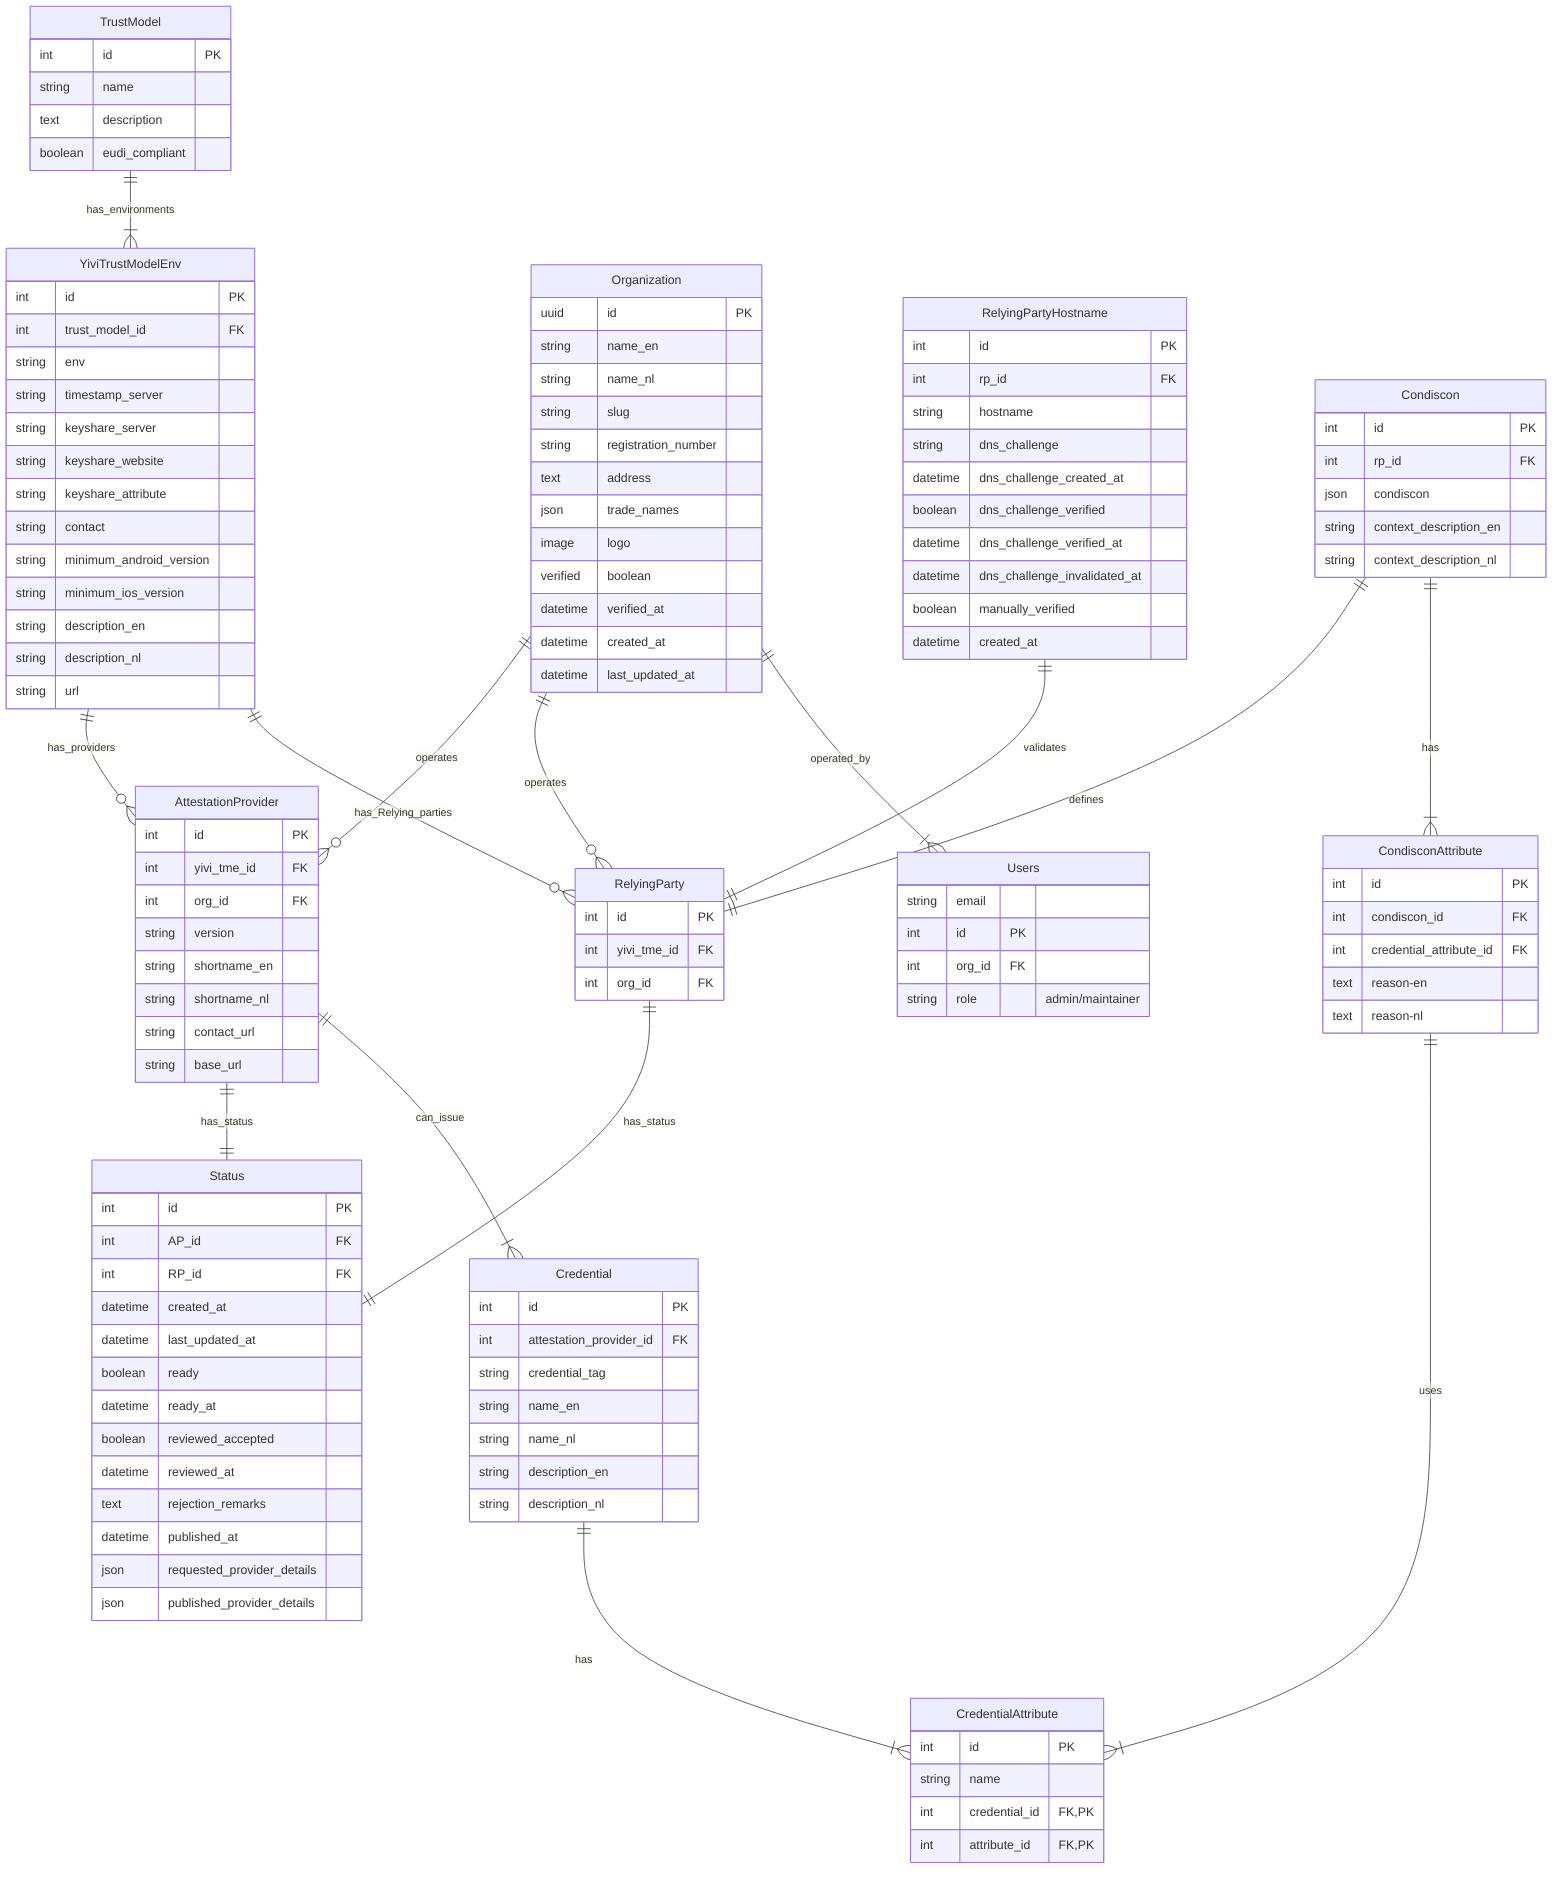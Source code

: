 erDiagram
    TrustModel ||--|{ YiviTrustModelEnv : "has_environments"
    YiviTrustModelEnv ||--o{ AttestationProvider : "has_providers"
    YiviTrustModelEnv ||--o{ RelyingParty : "has_Relying_parties"
    
    Organization ||--o{ AttestationProvider : "operates"
    Organization ||--o{ RelyingParty : "operates"
    Organization ||--|{ Users : "operated_by"
    
    AttestationProvider ||--|| Status : "has_status"
    RelyingParty ||--|| Status : "has_status"
    %% StatusAP ||--|| Status: "has_details"
    %% StatusRP ||--|| Status: "has_details"

                           
    RelyingPartyHostname ||--|| RelyingParty : "validates"
    
    Condiscon ||--|| RelyingParty : "defines"
    
    Condiscon ||--|{ CondisconAttribute : "has"
    CondisconAttribute ||--|{ CredentialAttribute : "uses"
    AttestationProvider ||--|{ Credential : "can_issue"
    Credential ||--|{ CredentialAttribute : "has"

    TrustModel {
        int id PK
        string name 
        text description
        boolean eudi_compliant
    }

    YiviTrustModelEnv {
        int id PK
        int trust_model_id FK
        string env
        string timestamp_server
        string keyshare_server
        string keyshare_website
        string keyshare_attribute
        string contact
        string minimum_android_version
        string minimum_ios_version
        string description_en
        string description_nl
        string url
    }
    
    AttestationProvider {
        int id PK
        int yivi_tme_id FK
        int org_id FK
        string version
        string shortname_en
        string shortname_nl
        string contact_url
        string base_url
    }

    Credential {
        int id PK
        int attestation_provider_id FK
        string credential_tag
        string name_en
        string name_nl
        string description_en
        string description_nl
    }

    CredentialAttribute {
        int id PK
        string name
        int credential_id FK,PK
        int attribute_id FK,PK
    }

    CondisconAttribute {
        int id PK
        int condiscon_id FK
        int credential_attribute_id FK
        text reason-en
        text reason-nl

    }

    RelyingParty {
        int id PK
        int yivi_tme_id FK
        int org_id FK     
    }

    Status {
        int id PK
        int AP_id FK
        int RP_id FK
        datetime created_at
        datetime last_updated_at
        boolean ready
        datetime ready_at
        boolean reviewed_accepted
        datetime reviewed_at
        text rejection_remarks
        datetime published_at
        json requested_provider_details
        json published_provider_details
    }

    %% StatusAP{
    %%     int id
    %%     int ap_id FK
    %%     int status_id FK
    %% }

    %% StatusRP{int id 
    %%          int rp_id FK
    %%          int status_id FK}

    Organization {
        uuid id PK
        string name_en
        string name_nl
        string slug 
        string registration_number
        text address
        json trade_names
        image logo
        verified boolean
        datetime verified_at 
        datetime created_at
        datetime last_updated_at
    }

    Users {
        string email
        int id PK
        int org_id FK
        string role "admin/maintainer"
    }

    RelyingPartyHostname {
        int id PK
        int rp_id FK
        string hostname
        string dns_challenge
        datetime dns_challenge_created_at
        boolean dns_challenge_verified
        datetime dns_challenge_verified_at
        datetime dns_challenge_invalidated_at
        boolean manually_verified
        datetime created_at
    }

    Condiscon {
        int id PK
        int rp_id FK
        json condiscon
        string context_description_en
        string context_description_nl
    }